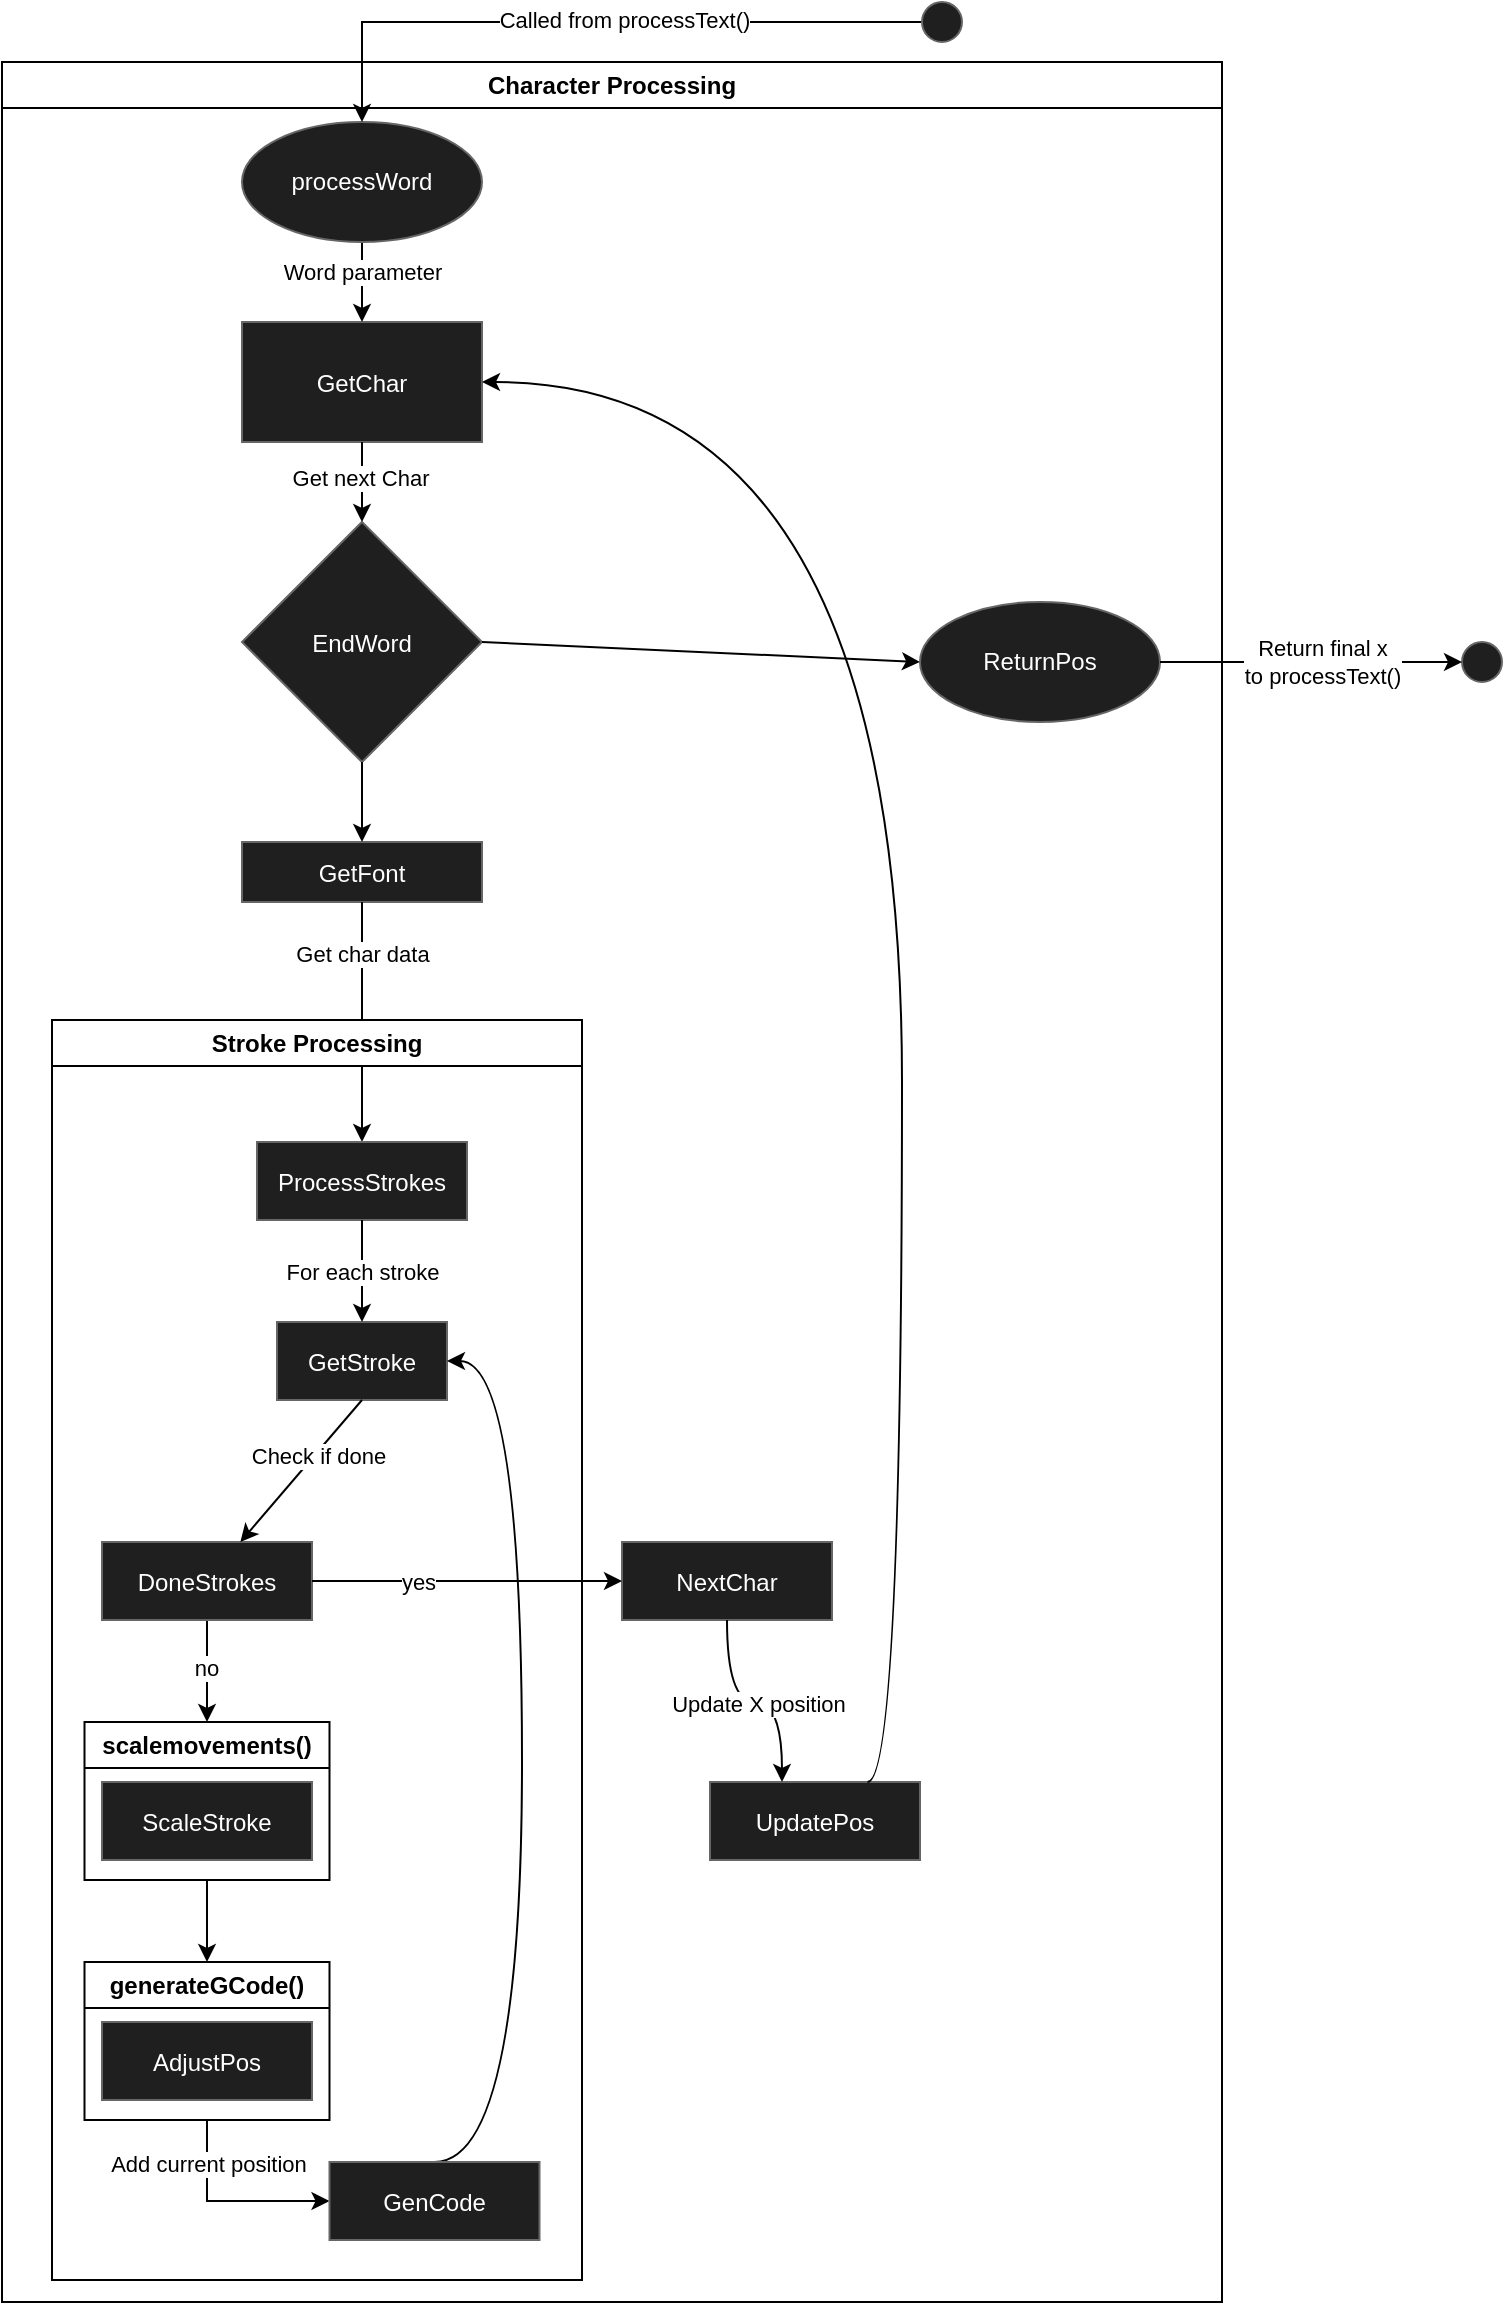 <mxfile version="24.7.17">
  <diagram id="processWord" name="processWord">
    <mxGraphModel dx="1131" dy="1696" grid="1" gridSize="10" guides="1" tooltips="1" connect="1" arrows="1" fold="1" page="1" pageScale="1" pageWidth="827" pageHeight="1169" math="0" shadow="0">
      <root>
        <mxCell id="0" />
        <mxCell id="1" parent="0" />
        <mxCell id="3" value="GetChar" style="rounded=0;fillColor=#1f1f1f;strokeColor=#666666;fontColor=#FFFFFF;" parent="1" vertex="1">
          <mxGeometry x="180" y="170" width="120" height="60" as="geometry" />
        </mxCell>
        <mxCell id="4" value="EndWord" style="rhombus;fillColor=#1f1f1f;strokeColor=#666666;fontColor=#FFFFFF;" parent="1" vertex="1">
          <mxGeometry x="180" y="270" width="120" height="120" as="geometry" />
        </mxCell>
        <mxCell id="5" value="GetFont" style="rounded=0;fillColor=#1f1f1f;strokeColor=#666666;fontColor=#FFFFFF;" parent="1" vertex="1">
          <mxGeometry x="180" y="430" width="120" height="30" as="geometry" />
        </mxCell>
        <mxCell id="10" value="" style="endArrow=classic;html=1;exitX=0.5;exitY=1;entryX=0.5;entryY=0;fontColor=#FFFFFF;" parent="1" source="2" target="3" edge="1">
          <mxGeometry width="50" height="50" relative="1" as="geometry" />
        </mxCell>
        <mxCell id="NHGstH4LDQB7K_S2m7ze-68" value="Word parameter" style="edgeLabel;html=1;align=center;verticalAlign=middle;resizable=0;points=[];" vertex="1" connectable="0" parent="10">
          <mxGeometry x="-0.278" relative="1" as="geometry">
            <mxPoint as="offset" />
          </mxGeometry>
        </mxCell>
        <mxCell id="11" value="" style="endArrow=classic;html=1;exitX=0.5;exitY=1;entryX=0.5;entryY=0;fontColor=#FFFFFF;" parent="1" source="3" target="4" edge="1">
          <mxGeometry width="50" height="50" relative="1" as="geometry" />
        </mxCell>
        <mxCell id="NHGstH4LDQB7K_S2m7ze-19" value="Get next Char" style="edgeLabel;html=1;align=center;verticalAlign=middle;resizable=0;points=[];" vertex="1" connectable="0" parent="11">
          <mxGeometry x="-0.1" y="-1" relative="1" as="geometry">
            <mxPoint as="offset" />
          </mxGeometry>
        </mxCell>
        <mxCell id="12" value="" style="endArrow=classic;html=1;exitX=0.5;exitY=1;entryX=0.5;entryY=0;fontColor=#FFFFFF;" parent="1" source="4" target="5" edge="1">
          <mxGeometry width="50" height="50" relative="1" as="geometry" />
        </mxCell>
        <mxCell id="13" value="" style="endArrow=classic;html=1;exitX=1;exitY=0.5;entryX=0;entryY=0.5;fontColor=#FFFFFF;" parent="1" source="4" target="9" edge="1">
          <mxGeometry width="50" height="50" relative="1" as="geometry" />
        </mxCell>
        <mxCell id="14" value="" style="endArrow=classic;html=1;exitX=0.5;exitY=1;entryX=0.5;entryY=0;fontColor=#FFFFFF;" parent="1" source="5" target="6" edge="1">
          <mxGeometry width="50" height="50" relative="1" as="geometry" />
        </mxCell>
        <mxCell id="NHGstH4LDQB7K_S2m7ze-26" value="Get char data" style="edgeLabel;html=1;align=center;verticalAlign=middle;resizable=0;points=[];" vertex="1" connectable="0" parent="14">
          <mxGeometry x="-0.57" relative="1" as="geometry">
            <mxPoint as="offset" />
          </mxGeometry>
        </mxCell>
        <mxCell id="NHGstH4LDQB7K_S2m7ze-22" value="Character Processing" style="swimlane;whiteSpace=wrap;html=1;startSize=23;" vertex="1" parent="1">
          <mxGeometry x="60" y="40" width="610" height="1120" as="geometry">
            <mxRectangle x="60" y="40" width="140" height="30" as="alternateBounds" />
          </mxGeometry>
        </mxCell>
        <mxCell id="NHGstH4LDQB7K_S2m7ze-23" value="Stroke Processing" style="swimlane;whiteSpace=wrap;html=1;" vertex="1" parent="NHGstH4LDQB7K_S2m7ze-22">
          <mxGeometry x="25" y="479" width="265" height="630" as="geometry">
            <mxRectangle x="25" y="479" width="140" height="30" as="alternateBounds" />
          </mxGeometry>
        </mxCell>
        <mxCell id="6" value="ProcessStrokes" style="rounded=0;fillColor=#1f1f1f;strokeColor=#666666;fontColor=#FFFFFF;" parent="NHGstH4LDQB7K_S2m7ze-23" vertex="1">
          <mxGeometry x="102.5" y="61" width="105" height="39" as="geometry" />
        </mxCell>
        <mxCell id="7" value="GetStroke" style="rounded=0;fillColor=#1f1f1f;strokeColor=#666666;fontColor=#FFFFFF;" parent="NHGstH4LDQB7K_S2m7ze-23" vertex="1">
          <mxGeometry x="112.5" y="151" width="85" height="39" as="geometry" />
        </mxCell>
        <mxCell id="15" value="" style="endArrow=classic;html=1;exitX=0.5;exitY=1;entryX=0.5;entryY=0;fontColor=#FFFFFF;" parent="NHGstH4LDQB7K_S2m7ze-23" source="6" target="7" edge="1">
          <mxGeometry width="50" height="50" relative="1" as="geometry" />
        </mxCell>
        <mxCell id="NHGstH4LDQB7K_S2m7ze-25" value="For each stroke" style="edgeLabel;html=1;align=center;verticalAlign=middle;resizable=0;points=[];" vertex="1" connectable="0" parent="15">
          <mxGeometry x="0.015" relative="1" as="geometry">
            <mxPoint as="offset" />
          </mxGeometry>
        </mxCell>
        <mxCell id="16" value="" style="endArrow=classic;html=1;exitX=0.5;exitY=1;fontColor=#FFFFFF;entryX=0.5;entryY=0;entryDx=0;entryDy=0;" parent="NHGstH4LDQB7K_S2m7ze-23" source="NHGstH4LDQB7K_S2m7ze-28" target="NHGstH4LDQB7K_S2m7ze-51" edge="1">
          <mxGeometry width="50" height="50" relative="1" as="geometry">
            <mxPoint x="55" y="361" as="targetPoint" />
          </mxGeometry>
        </mxCell>
        <mxCell id="NHGstH4LDQB7K_S2m7ze-50" value="no" style="edgeLabel;html=1;align=center;verticalAlign=middle;resizable=0;points=[];" vertex="1" connectable="0" parent="16">
          <mxGeometry x="-0.078" y="-1" relative="1" as="geometry">
            <mxPoint as="offset" />
          </mxGeometry>
        </mxCell>
        <mxCell id="NHGstH4LDQB7K_S2m7ze-28" value="DoneStrokes" style="rounded=0;fillColor=#1f1f1f;strokeColor=#666666;fontColor=#FFFFFF;" vertex="1" parent="NHGstH4LDQB7K_S2m7ze-23">
          <mxGeometry x="25" y="261" width="105" height="39" as="geometry" />
        </mxCell>
        <mxCell id="NHGstH4LDQB7K_S2m7ze-29" value="" style="endArrow=classic;html=1;exitX=0.5;exitY=1;fontColor=#FFFFFF;" edge="1" parent="NHGstH4LDQB7K_S2m7ze-23" source="7" target="NHGstH4LDQB7K_S2m7ze-28">
          <mxGeometry width="50" height="50" relative="1" as="geometry">
            <mxPoint x="240" y="729" as="sourcePoint" />
            <mxPoint x="180" y="849" as="targetPoint" />
          </mxGeometry>
        </mxCell>
        <mxCell id="NHGstH4LDQB7K_S2m7ze-30" value="Check if done" style="edgeLabel;html=1;align=center;verticalAlign=middle;resizable=0;points=[];" vertex="1" connectable="0" parent="NHGstH4LDQB7K_S2m7ze-29">
          <mxGeometry x="-0.233" y="1" relative="1" as="geometry">
            <mxPoint as="offset" />
          </mxGeometry>
        </mxCell>
        <mxCell id="NHGstH4LDQB7K_S2m7ze-63" style="edgeStyle=orthogonalEdgeStyle;rounded=0;orthogonalLoop=1;jettySize=auto;html=1;exitX=0.5;exitY=1;exitDx=0;exitDy=0;entryX=0.5;entryY=0;entryDx=0;entryDy=0;" edge="1" parent="NHGstH4LDQB7K_S2m7ze-23" source="NHGstH4LDQB7K_S2m7ze-51" target="NHGstH4LDQB7K_S2m7ze-61">
          <mxGeometry relative="1" as="geometry" />
        </mxCell>
        <mxCell id="NHGstH4LDQB7K_S2m7ze-51" value="scalemovements()" style="swimlane;whiteSpace=wrap;html=1;" vertex="1" parent="NHGstH4LDQB7K_S2m7ze-23">
          <mxGeometry x="16.25" y="351" width="122.5" height="79" as="geometry">
            <mxRectangle x="25" y="479" width="140" height="30" as="alternateBounds" />
          </mxGeometry>
        </mxCell>
        <mxCell id="NHGstH4LDQB7K_S2m7ze-52" value="ScaleStroke" style="rounded=0;fillColor=#1f1f1f;strokeColor=#666666;fontColor=#FFFFFF;" vertex="1" parent="NHGstH4LDQB7K_S2m7ze-51">
          <mxGeometry x="8.75" y="30" width="105" height="39" as="geometry" />
        </mxCell>
        <mxCell id="NHGstH4LDQB7K_S2m7ze-64" style="edgeStyle=orthogonalEdgeStyle;rounded=0;orthogonalLoop=1;jettySize=auto;html=1;exitX=0.5;exitY=1;exitDx=0;exitDy=0;entryX=0;entryY=0.5;entryDx=0;entryDy=0;" edge="1" parent="NHGstH4LDQB7K_S2m7ze-23" source="NHGstH4LDQB7K_S2m7ze-61" target="NHGstH4LDQB7K_S2m7ze-65">
          <mxGeometry relative="1" as="geometry">
            <mxPoint x="85.0" y="591" as="targetPoint" />
          </mxGeometry>
        </mxCell>
        <mxCell id="NHGstH4LDQB7K_S2m7ze-66" value="Add current position" style="edgeLabel;html=1;align=center;verticalAlign=middle;resizable=0;points=[];" vertex="1" connectable="0" parent="NHGstH4LDQB7K_S2m7ze-64">
          <mxGeometry x="-0.194" relative="1" as="geometry">
            <mxPoint y="-19" as="offset" />
          </mxGeometry>
        </mxCell>
        <mxCell id="NHGstH4LDQB7K_S2m7ze-61" value="generateGCode()" style="swimlane;whiteSpace=wrap;html=1;" vertex="1" parent="NHGstH4LDQB7K_S2m7ze-23">
          <mxGeometry x="16.25" y="471" width="122.5" height="79" as="geometry">
            <mxRectangle x="25" y="479" width="140" height="30" as="alternateBounds" />
          </mxGeometry>
        </mxCell>
        <mxCell id="NHGstH4LDQB7K_S2m7ze-62" value="AdjustPos" style="rounded=0;fillColor=#1f1f1f;strokeColor=#666666;fontColor=#FFFFFF;" vertex="1" parent="NHGstH4LDQB7K_S2m7ze-61">
          <mxGeometry x="8.75" y="30" width="105" height="39" as="geometry" />
        </mxCell>
        <mxCell id="NHGstH4LDQB7K_S2m7ze-67" style="edgeStyle=orthogonalEdgeStyle;rounded=0;orthogonalLoop=1;jettySize=auto;html=1;exitX=0.5;exitY=0;exitDx=0;exitDy=0;entryX=1;entryY=0.5;entryDx=0;entryDy=0;curved=1;" edge="1" parent="NHGstH4LDQB7K_S2m7ze-23" source="NHGstH4LDQB7K_S2m7ze-65" target="7">
          <mxGeometry relative="1" as="geometry">
            <Array as="points">
              <mxPoint x="235" y="571" />
              <mxPoint x="235" y="171" />
            </Array>
          </mxGeometry>
        </mxCell>
        <mxCell id="NHGstH4LDQB7K_S2m7ze-65" value="GenCode" style="rounded=0;fillColor=#1f1f1f;strokeColor=#666666;fontColor=#FFFFFF;" vertex="1" parent="NHGstH4LDQB7K_S2m7ze-23">
          <mxGeometry x="138.75" y="571" width="105" height="39" as="geometry" />
        </mxCell>
        <mxCell id="19" value="no" style="text;html=1;align=center;verticalAlign=middle;resizable=0;points=[];fontColor=#FFFFFF;" parent="NHGstH4LDQB7K_S2m7ze-22" vertex="1">
          <mxGeometry x="180" y="350" width="40" height="20" as="geometry" />
        </mxCell>
        <mxCell id="NHGstH4LDQB7K_S2m7ze-44" value="NextChar" style="rounded=0;fillColor=#1f1f1f;strokeColor=#666666;fontColor=#FFFFFF;" vertex="1" parent="NHGstH4LDQB7K_S2m7ze-22">
          <mxGeometry x="310" y="740" width="105" height="39" as="geometry" />
        </mxCell>
        <mxCell id="NHGstH4LDQB7K_S2m7ze-31" style="rounded=0;orthogonalLoop=1;jettySize=auto;html=1;exitX=1;exitY=0.5;exitDx=0;exitDy=0;entryX=0;entryY=0.5;entryDx=0;entryDy=0;" edge="1" parent="NHGstH4LDQB7K_S2m7ze-22" source="NHGstH4LDQB7K_S2m7ze-28" target="NHGstH4LDQB7K_S2m7ze-44">
          <mxGeometry relative="1" as="geometry">
            <mxPoint x="320" y="790" as="targetPoint" />
          </mxGeometry>
        </mxCell>
        <mxCell id="NHGstH4LDQB7K_S2m7ze-32" value="yes" style="edgeLabel;html=1;align=center;verticalAlign=middle;resizable=0;points=[];" vertex="1" connectable="0" parent="NHGstH4LDQB7K_S2m7ze-31">
          <mxGeometry x="-0.322" y="-1" relative="1" as="geometry">
            <mxPoint y="-1" as="offset" />
          </mxGeometry>
        </mxCell>
        <mxCell id="NHGstH4LDQB7K_S2m7ze-46" value="UpdatePos" style="rounded=0;fillColor=#1f1f1f;strokeColor=#666666;fontColor=#FFFFFF;" vertex="1" parent="NHGstH4LDQB7K_S2m7ze-22">
          <mxGeometry x="354" y="860" width="105" height="39" as="geometry" />
        </mxCell>
        <mxCell id="NHGstH4LDQB7K_S2m7ze-47" value="" style="edgeStyle=orthogonalEdgeStyle;rounded=0;orthogonalLoop=1;jettySize=auto;html=1;exitX=0.5;exitY=1;exitDx=0;exitDy=0;curved=1;" edge="1" parent="NHGstH4LDQB7K_S2m7ze-22" source="NHGstH4LDQB7K_S2m7ze-44" target="NHGstH4LDQB7K_S2m7ze-46">
          <mxGeometry relative="1" as="geometry">
            <mxPoint x="422.8" y="880" as="targetPoint" />
            <mxPoint x="423" y="839" as="sourcePoint" />
            <Array as="points">
              <mxPoint x="363" y="820" />
              <mxPoint x="390" y="820" />
            </Array>
          </mxGeometry>
        </mxCell>
        <mxCell id="NHGstH4LDQB7K_S2m7ze-48" value="Update X position" style="edgeLabel;html=1;align=center;verticalAlign=middle;resizable=0;points=[];" vertex="1" connectable="0" parent="NHGstH4LDQB7K_S2m7ze-47">
          <mxGeometry x="0.031" y="-1" relative="1" as="geometry">
            <mxPoint as="offset" />
          </mxGeometry>
        </mxCell>
        <mxCell id="9" value="ReturnPos" style="ellipse;whiteSpace=wrap;html=1;fillColor=#1f1f1f;strokeColor=#666666;fontColor=#FFFFFF;" parent="NHGstH4LDQB7K_S2m7ze-22" vertex="1">
          <mxGeometry x="459" y="270" width="120" height="60" as="geometry" />
        </mxCell>
        <mxCell id="2" value="processWord" style="ellipse;whiteSpace=wrap;html=1;fillColor=#1f1f1f;strokeColor=#666666;fontColor=#FFFFFF;" parent="NHGstH4LDQB7K_S2m7ze-22" vertex="1">
          <mxGeometry x="120" y="30" width="120" height="60" as="geometry" />
        </mxCell>
        <mxCell id="18" value="yes" style="text;html=1;align=center;verticalAlign=middle;resizable=0;points=[];fontColor=#FFFFFF;" parent="1" vertex="1">
          <mxGeometry x="320" y="300" width="40" height="20" as="geometry" />
        </mxCell>
        <mxCell id="NHGstH4LDQB7K_S2m7ze-49" style="edgeStyle=orthogonalEdgeStyle;rounded=0;orthogonalLoop=1;jettySize=auto;html=1;exitX=0.75;exitY=0;exitDx=0;exitDy=0;entryX=1;entryY=0.5;entryDx=0;entryDy=0;curved=1;" edge="1" parent="1" source="NHGstH4LDQB7K_S2m7ze-46" target="3">
          <mxGeometry relative="1" as="geometry">
            <Array as="points">
              <mxPoint x="510" y="900" />
              <mxPoint x="510" y="200" />
            </Array>
          </mxGeometry>
        </mxCell>
        <mxCell id="NHGstH4LDQB7K_S2m7ze-70" style="edgeStyle=orthogonalEdgeStyle;rounded=0;orthogonalLoop=1;jettySize=auto;html=1;exitX=0;exitY=0.5;exitDx=0;exitDy=0;entryX=0.5;entryY=0;entryDx=0;entryDy=0;" edge="1" parent="1" source="NHGstH4LDQB7K_S2m7ze-69" target="2">
          <mxGeometry relative="1" as="geometry">
            <mxPoint x="230" y="14.793" as="targetPoint" />
          </mxGeometry>
        </mxCell>
        <mxCell id="NHGstH4LDQB7K_S2m7ze-71" value="Called from processText()" style="edgeLabel;html=1;align=center;verticalAlign=middle;resizable=0;points=[];" vertex="1" connectable="0" parent="NHGstH4LDQB7K_S2m7ze-70">
          <mxGeometry x="-0.097" y="-1" relative="1" as="geometry">
            <mxPoint as="offset" />
          </mxGeometry>
        </mxCell>
        <mxCell id="NHGstH4LDQB7K_S2m7ze-69" value="" style="ellipse;whiteSpace=wrap;html=1;fillColor=#1f1f1f;strokeColor=#666666;fontColor=#FFFFFF;" vertex="1" parent="1">
          <mxGeometry x="520" y="10" width="20" height="20" as="geometry" />
        </mxCell>
        <mxCell id="NHGstH4LDQB7K_S2m7ze-73" value="" style="ellipse;whiteSpace=wrap;html=1;fillColor=#1f1f1f;strokeColor=#666666;fontColor=#FFFFFF;" vertex="1" parent="1">
          <mxGeometry x="790" y="330" width="20" height="20" as="geometry" />
        </mxCell>
        <mxCell id="NHGstH4LDQB7K_S2m7ze-20" style="edgeStyle=orthogonalEdgeStyle;rounded=0;orthogonalLoop=1;jettySize=auto;html=1;exitX=1;exitY=0.5;exitDx=0;exitDy=0;" edge="1" parent="1" source="9" target="NHGstH4LDQB7K_S2m7ze-73">
          <mxGeometry relative="1" as="geometry">
            <mxPoint x="810" y="340" as="targetPoint" />
          </mxGeometry>
        </mxCell>
        <mxCell id="NHGstH4LDQB7K_S2m7ze-21" value="Return final x&lt;br&gt;to processText()" style="edgeLabel;html=1;align=center;verticalAlign=middle;resizable=0;points=[];" vertex="1" connectable="0" parent="NHGstH4LDQB7K_S2m7ze-20">
          <mxGeometry x="0.04" y="2" relative="1" as="geometry">
            <mxPoint x="2" y="2" as="offset" />
          </mxGeometry>
        </mxCell>
      </root>
    </mxGraphModel>
  </diagram>
</mxfile>
